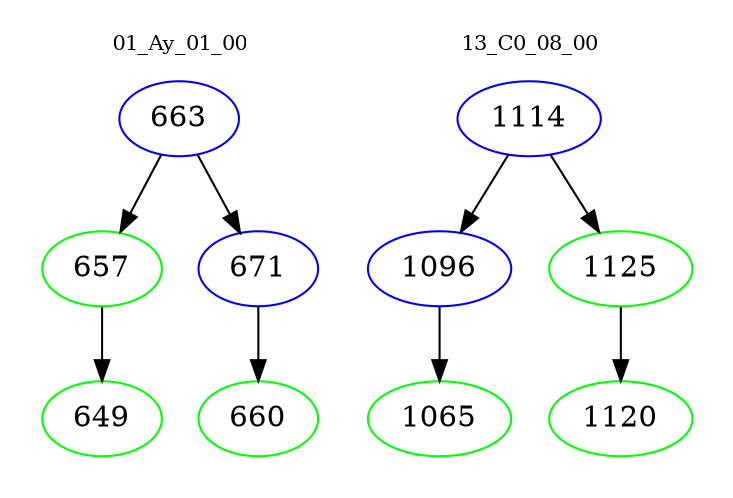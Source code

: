 digraph{
subgraph cluster_0 {
color = white
label = "01_Ay_01_00";
fontsize=10;
T0_663 [label="663", color="blue"]
T0_663 -> T0_657 [color="black"]
T0_657 [label="657", color="green"]
T0_657 -> T0_649 [color="black"]
T0_649 [label="649", color="green"]
T0_663 -> T0_671 [color="black"]
T0_671 [label="671", color="blue"]
T0_671 -> T0_660 [color="black"]
T0_660 [label="660", color="green"]
}
subgraph cluster_1 {
color = white
label = "13_C0_08_00";
fontsize=10;
T1_1114 [label="1114", color="blue"]
T1_1114 -> T1_1096 [color="black"]
T1_1096 [label="1096", color="blue"]
T1_1096 -> T1_1065 [color="black"]
T1_1065 [label="1065", color="green"]
T1_1114 -> T1_1125 [color="black"]
T1_1125 [label="1125", color="green"]
T1_1125 -> T1_1120 [color="black"]
T1_1120 [label="1120", color="green"]
}
}
